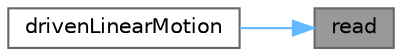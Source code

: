 digraph "read"
{
 // LATEX_PDF_SIZE
  bgcolor="transparent";
  edge [fontname=Helvetica,fontsize=10,labelfontname=Helvetica,labelfontsize=10];
  node [fontname=Helvetica,fontsize=10,shape=box,height=0.2,width=0.4];
  rankdir="RL";
  Node1 [id="Node000001",label="read",height=0.2,width=0.4,color="gray40", fillcolor="grey60", style="filled", fontcolor="black",tooltip=" "];
  Node1 -> Node2 [id="edge1_Node000001_Node000002",dir="back",color="steelblue1",style="solid",tooltip=" "];
  Node2 [id="Node000002",label="drivenLinearMotion",height=0.2,width=0.4,color="grey40", fillcolor="white", style="filled",URL="$classFoam_1_1solidBodyMotionFunctions_1_1drivenLinearMotion.html#a2c21ed856a78034eaff9a00cf07fcdaa",tooltip=" "];
}
